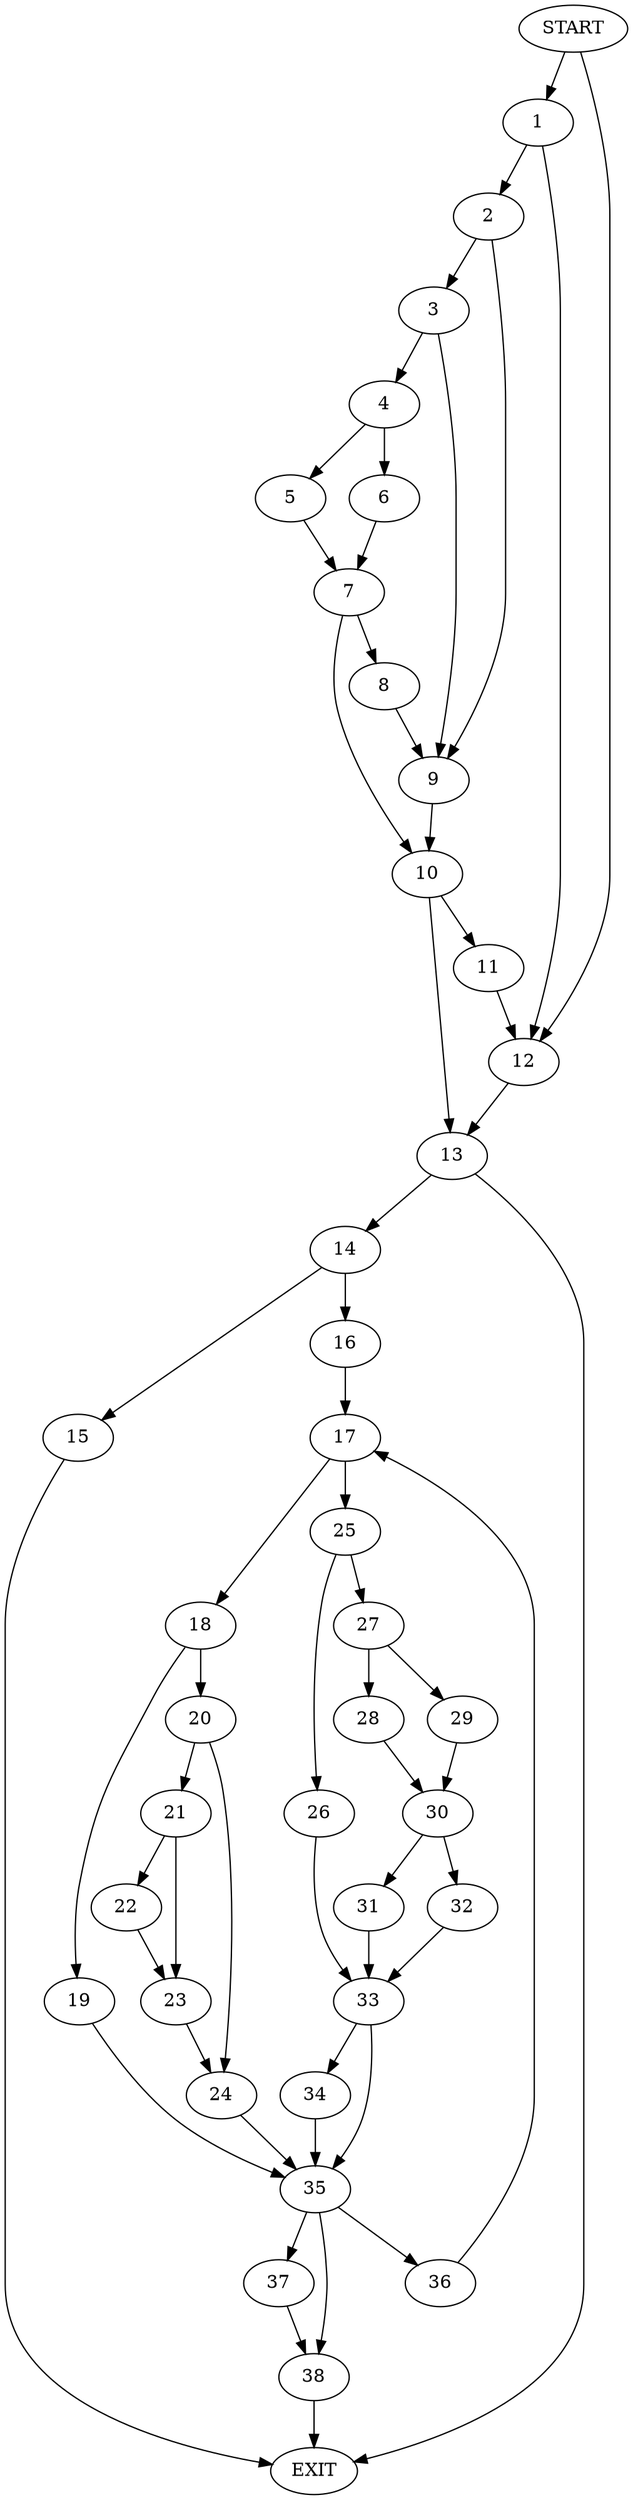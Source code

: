 digraph { 
0 [label="START"];
1;
2;
3;
4;
5;
6;
7;
8;
9;
10;
11;
12;
13;
14;
15;
16;
17;
18;
19;
20;
21;
22;
23;
24;
25;
26;
27;
28;
29;
30;
31;
32;
33;
34;
35;
36;
37;
38;
39[label="EXIT"];
0 -> 1;
0 -> 12;
1 -> 2;
1 -> 12;
2 -> 3;
2 -> 9;
3 -> 4;
3 -> 9;
4 -> 5;
4 -> 6;
5 -> 7;
6 -> 7;
7 -> 10;
7 -> 8;
8 -> 9;
9 -> 10;
10 -> 13;
10 -> 11;
11 -> 12;
12 -> 13;
13 -> 39;
13 -> 14;
14 -> 16;
14 -> 15;
15 -> 39;
16 -> 17;
17 -> 18;
17 -> 25;
18 -> 19;
18 -> 20;
19 -> 35;
20 -> 21;
20 -> 24;
21 -> 22;
21 -> 23;
22 -> 23;
23 -> 24;
24 -> 35;
25 -> 26;
25 -> 27;
26 -> 33;
27 -> 28;
27 -> 29;
28 -> 30;
29 -> 30;
30 -> 32;
30 -> 31;
31 -> 33;
32 -> 33;
33 -> 35;
33 -> 34;
34 -> 35;
35 -> 38;
35 -> 36;
35:s2 -> 37;
36 -> 17;
37 -> 38;
38 -> 39;
}